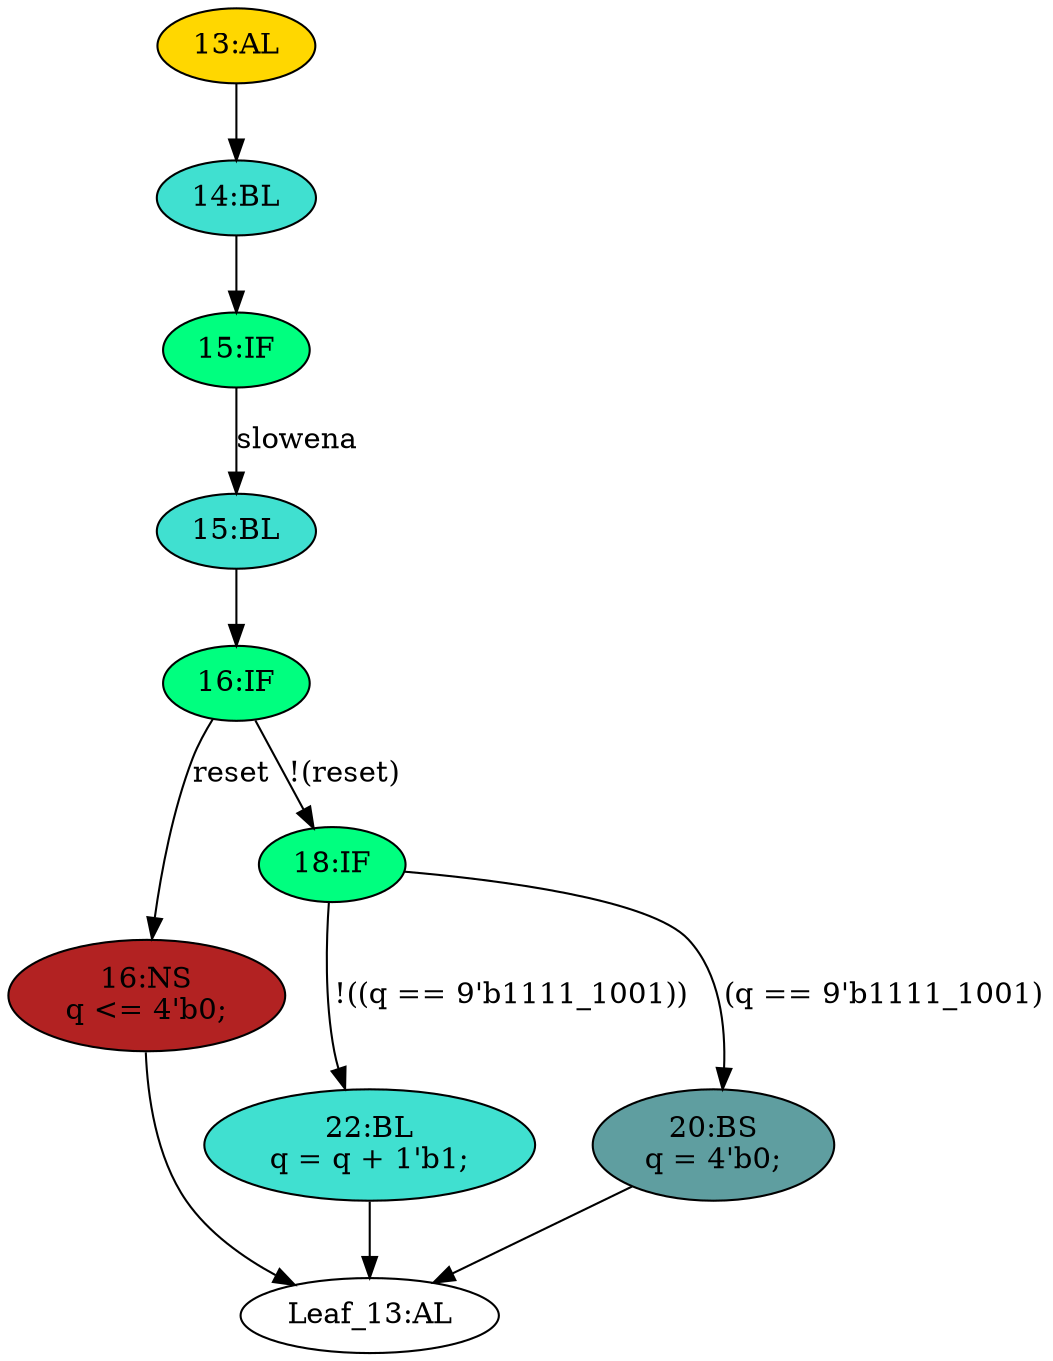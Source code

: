 strict digraph "" {
	node [label="\N"];
	"16:IF"	[ast="<pyverilog.vparser.ast.IfStatement object at 0x7fe69a4a6550>",
		fillcolor=springgreen,
		label="16:IF",
		statements="[]",
		style=filled,
		typ=IfStatement];
	"16:NS"	[ast="<pyverilog.vparser.ast.NonblockingSubstitution object at 0x7fe69a4a6b90>",
		fillcolor=firebrick,
		label="16:NS
q <= 4'b0;",
		statements="[<pyverilog.vparser.ast.NonblockingSubstitution object at 0x7fe69a4a6b90>]",
		style=filled,
		typ=NonblockingSubstitution];
	"16:IF" -> "16:NS"	[cond="['reset']",
		label=reset,
		lineno=16];
	"18:IF"	[ast="<pyverilog.vparser.ast.IfStatement object at 0x7fe69a4a6690>",
		fillcolor=springgreen,
		label="18:IF",
		statements="[]",
		style=filled,
		typ=IfStatement];
	"16:IF" -> "18:IF"	[cond="['reset']",
		label="!(reset)",
		lineno=16];
	"14:BL"	[ast="<pyverilog.vparser.ast.Block object at 0x7fe69a4a6d50>",
		fillcolor=turquoise,
		label="14:BL",
		statements="[]",
		style=filled,
		typ=Block];
	"15:IF"	[ast="<pyverilog.vparser.ast.IfStatement object at 0x7fe69a4a6d90>",
		fillcolor=springgreen,
		label="15:IF",
		statements="[]",
		style=filled,
		typ=IfStatement];
	"14:BL" -> "15:IF"	[cond="[]",
		lineno=None];
	"Leaf_13:AL"	[def_var="['q']",
		label="Leaf_13:AL"];
	"16:NS" -> "Leaf_13:AL"	[cond="[]",
		lineno=None];
	"15:BL"	[ast="<pyverilog.vparser.ast.Block object at 0x7fe69a4a6dd0>",
		fillcolor=turquoise,
		label="15:BL",
		statements="[]",
		style=filled,
		typ=Block];
	"15:BL" -> "16:IF"	[cond="[]",
		lineno=None];
	"22:BL"	[ast="<pyverilog.vparser.ast.Block object at 0x7fe69a4a66d0>",
		fillcolor=turquoise,
		label="22:BL
q = q + 1'b1;",
		statements="[<pyverilog.vparser.ast.BlockingSubstitution object at 0x7fe69a4a6710>]",
		style=filled,
		typ=Block];
	"22:BL" -> "Leaf_13:AL"	[cond="[]",
		lineno=None];
	"18:IF" -> "22:BL"	[cond="['q']",
		label="!((q == 9'b1111_1001))",
		lineno=18];
	"20:BS"	[ast="<pyverilog.vparser.ast.BlockingSubstitution object at 0x7fe69a4a6950>",
		fillcolor=cadetblue,
		label="20:BS
q = 4'b0;",
		statements="[<pyverilog.vparser.ast.BlockingSubstitution object at 0x7fe69a4a6950>]",
		style=filled,
		typ=BlockingSubstitution];
	"18:IF" -> "20:BS"	[cond="['q']",
		label="(q == 9'b1111_1001)",
		lineno=18];
	"15:IF" -> "15:BL"	[cond="['slowena']",
		label=slowena,
		lineno=15];
	"20:BS" -> "Leaf_13:AL"	[cond="[]",
		lineno=None];
	"13:AL"	[ast="<pyverilog.vparser.ast.Always object at 0x7fe69a4a6f50>",
		clk_sens=True,
		fillcolor=gold,
		label="13:AL",
		sens="['clk', 'reset']",
		statements="[]",
		style=filled,
		typ=Always,
		use_var="['reset', 'q', 'slowena']"];
	"13:AL" -> "14:BL"	[cond="[]",
		lineno=None];
}
